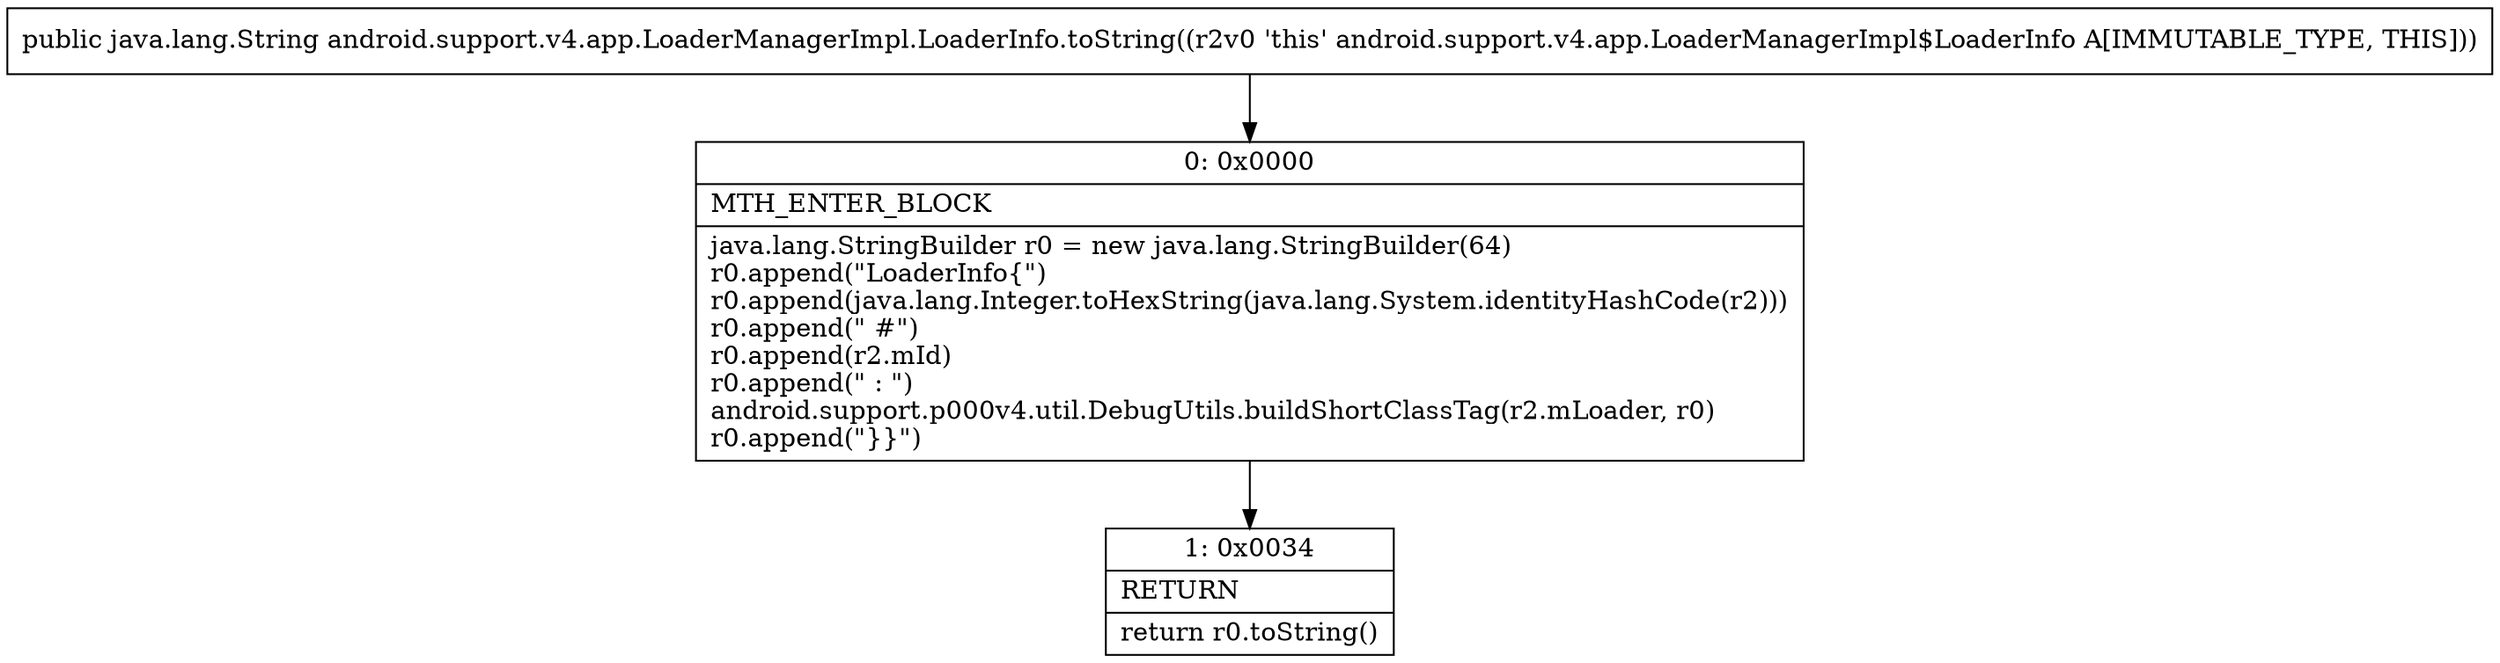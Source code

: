 digraph "CFG forandroid.support.v4.app.LoaderManagerImpl.LoaderInfo.toString()Ljava\/lang\/String;" {
Node_0 [shape=record,label="{0\:\ 0x0000|MTH_ENTER_BLOCK\l|java.lang.StringBuilder r0 = new java.lang.StringBuilder(64)\lr0.append(\"LoaderInfo\{\")\lr0.append(java.lang.Integer.toHexString(java.lang.System.identityHashCode(r2)))\lr0.append(\" #\")\lr0.append(r2.mId)\lr0.append(\" : \")\landroid.support.p000v4.util.DebugUtils.buildShortClassTag(r2.mLoader, r0)\lr0.append(\"\}\}\")\l}"];
Node_1 [shape=record,label="{1\:\ 0x0034|RETURN\l|return r0.toString()\l}"];
MethodNode[shape=record,label="{public java.lang.String android.support.v4.app.LoaderManagerImpl.LoaderInfo.toString((r2v0 'this' android.support.v4.app.LoaderManagerImpl$LoaderInfo A[IMMUTABLE_TYPE, THIS])) }"];
MethodNode -> Node_0;
Node_0 -> Node_1;
}

